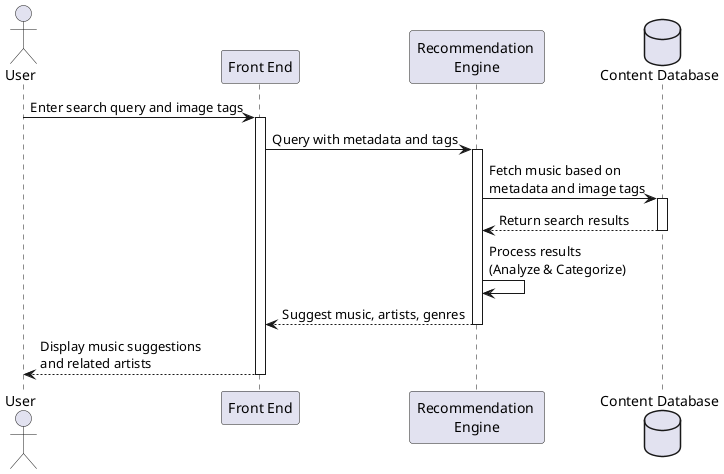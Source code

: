 @startuml
actor User
participant "Front End" as FE
participant "Recommendation \nEngine" as RE
database "Content Database" as DB

User -> FE : Enter search query and image tags
activate FE

FE -> RE : Query with metadata and tags
activate RE

RE -> DB : Fetch music based on \nmetadata and image tags
activate DB
DB --> RE : Return search results
deactivate DB

RE -> RE : Process results \n(Analyze & Categorize)
RE --> FE : Suggest music, artists, genres
deactivate RE

FE --> User : Display music suggestions \nand related artists
deactivate FE

@enduml